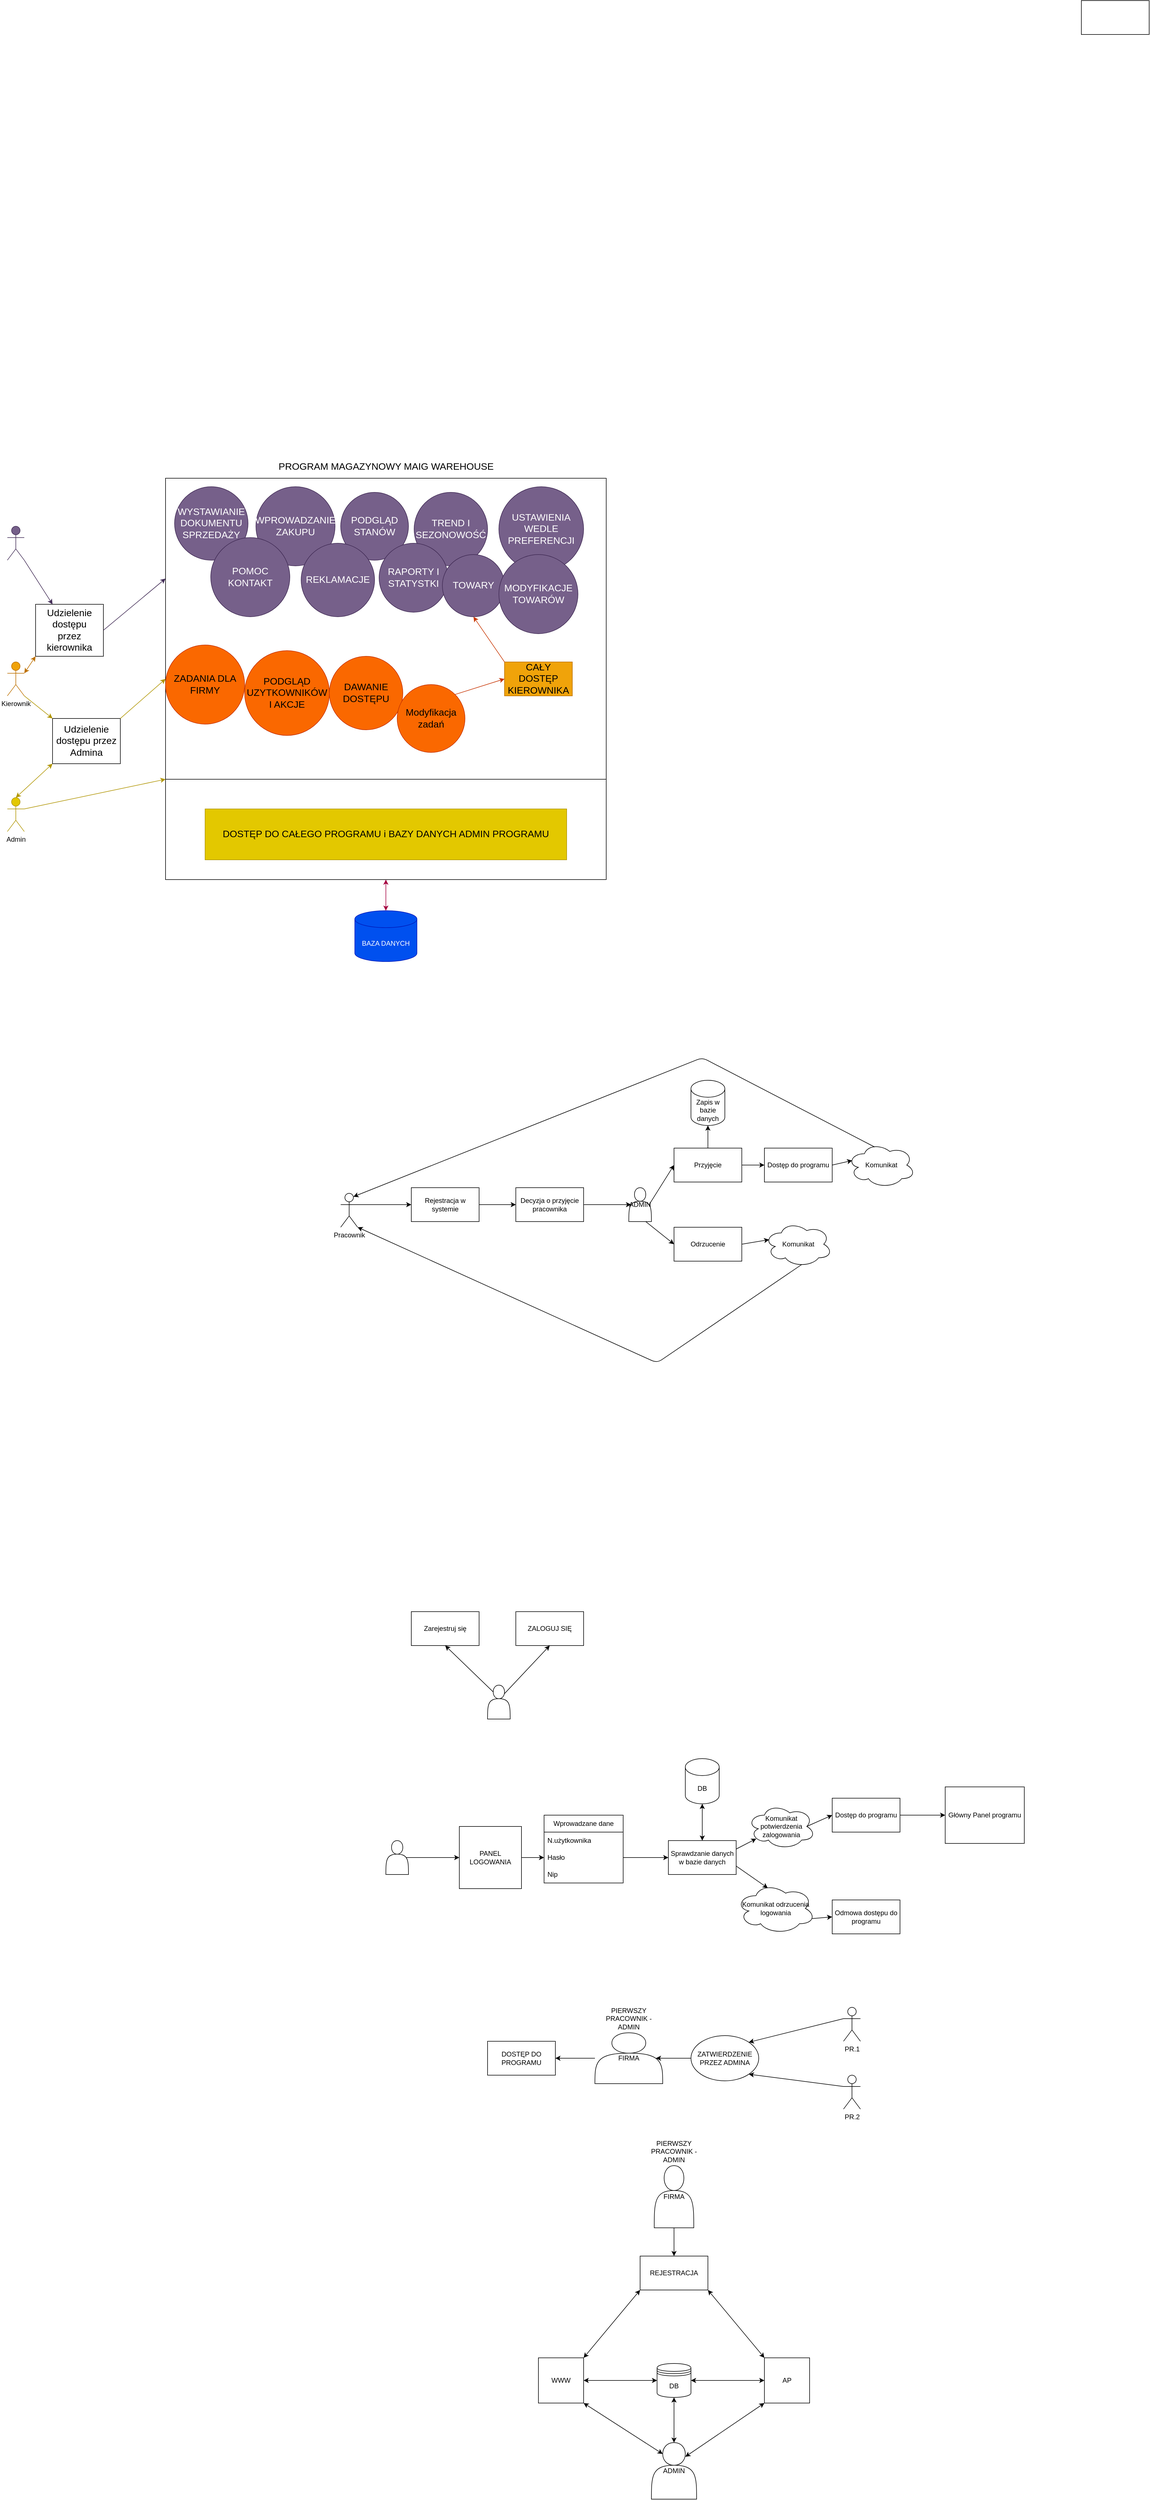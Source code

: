 <mxfile>
    <diagram id="GMtmyVPvUHRTvgVEqJEl" name="Page-1">
        <mxGraphModel dx="2173" dy="5602" grid="1" gridSize="10" guides="1" tooltips="1" connect="1" arrows="1" fold="1" page="1" pageScale="1" pageWidth="827" pageHeight="1169" math="0" shadow="0">
            <root>
                <mxCell id="0"/>
                <mxCell id="1" parent="0"/>
                <mxCell id="43" value="DB" style="shape=datastore;whiteSpace=wrap;html=1;" parent="1" vertex="1">
                    <mxGeometry x="370" y="130" width="60" height="60" as="geometry"/>
                </mxCell>
                <mxCell id="44" value="AP" style="whiteSpace=wrap;html=1;aspect=fixed;" parent="1" vertex="1">
                    <mxGeometry x="560" y="120" width="80" height="80" as="geometry"/>
                </mxCell>
                <mxCell id="45" value="WWW" style="whiteSpace=wrap;html=1;aspect=fixed;" parent="1" vertex="1">
                    <mxGeometry x="160" y="120" width="80" height="80" as="geometry"/>
                </mxCell>
                <mxCell id="46" value="" style="endArrow=classic;startArrow=classic;html=1;exitX=1;exitY=0.5;exitDx=0;exitDy=0;entryX=0;entryY=0.5;entryDx=0;entryDy=0;" parent="1" source="45" target="43" edge="1">
                    <mxGeometry width="50" height="50" relative="1" as="geometry">
                        <mxPoint x="420" y="190" as="sourcePoint"/>
                        <mxPoint x="470" y="140" as="targetPoint"/>
                    </mxGeometry>
                </mxCell>
                <mxCell id="47" value="" style="endArrow=classic;startArrow=classic;html=1;exitX=0;exitY=0.5;exitDx=0;exitDy=0;entryX=1;entryY=0.5;entryDx=0;entryDy=0;" parent="1" source="44" target="43" edge="1">
                    <mxGeometry width="50" height="50" relative="1" as="geometry">
                        <mxPoint x="420" y="190" as="sourcePoint"/>
                        <mxPoint x="470" y="140" as="targetPoint"/>
                    </mxGeometry>
                </mxCell>
                <mxCell id="48" value="ADMIN" style="shape=actor;whiteSpace=wrap;html=1;" parent="1" vertex="1">
                    <mxGeometry x="360" y="270" width="80" height="100" as="geometry"/>
                </mxCell>
                <mxCell id="49" value="" style="endArrow=classic;startArrow=classic;html=1;exitX=1;exitY=1;exitDx=0;exitDy=0;entryX=0.25;entryY=0.2;entryDx=0;entryDy=0;entryPerimeter=0;" parent="1" source="45" target="48" edge="1">
                    <mxGeometry width="50" height="50" relative="1" as="geometry">
                        <mxPoint x="420" y="190" as="sourcePoint"/>
                        <mxPoint x="470" y="140" as="targetPoint"/>
                    </mxGeometry>
                </mxCell>
                <mxCell id="50" value="" style="endArrow=classic;startArrow=classic;html=1;exitX=0.5;exitY=1;exitDx=0;exitDy=0;entryX=0.5;entryY=0;entryDx=0;entryDy=0;" parent="1" source="43" target="48" edge="1">
                    <mxGeometry width="50" height="50" relative="1" as="geometry">
                        <mxPoint x="420" y="190" as="sourcePoint"/>
                        <mxPoint x="470" y="140" as="targetPoint"/>
                    </mxGeometry>
                </mxCell>
                <mxCell id="51" value="" style="endArrow=classic;startArrow=classic;html=1;exitX=0.75;exitY=0.25;exitDx=0;exitDy=0;exitPerimeter=0;entryX=0;entryY=1;entryDx=0;entryDy=0;" parent="1" source="48" target="44" edge="1">
                    <mxGeometry width="50" height="50" relative="1" as="geometry">
                        <mxPoint x="420" y="190" as="sourcePoint"/>
                        <mxPoint x="470" y="140" as="targetPoint"/>
                    </mxGeometry>
                </mxCell>
                <mxCell id="52" value="FIRMA" style="shape=actor;whiteSpace=wrap;html=1;" parent="1" vertex="1">
                    <mxGeometry x="365" y="-220" width="70" height="110" as="geometry"/>
                </mxCell>
                <mxCell id="55" value="REJESTRACJA" style="rounded=0;whiteSpace=wrap;html=1;" parent="1" vertex="1">
                    <mxGeometry x="340" y="-60" width="120" height="60" as="geometry"/>
                </mxCell>
                <mxCell id="56" value="" style="endArrow=classic;html=1;exitX=0.5;exitY=1;exitDx=0;exitDy=0;entryX=0.5;entryY=0;entryDx=0;entryDy=0;" parent="1" source="52" target="55" edge="1">
                    <mxGeometry width="50" height="50" relative="1" as="geometry">
                        <mxPoint x="420" y="90" as="sourcePoint"/>
                        <mxPoint x="470" y="40" as="targetPoint"/>
                    </mxGeometry>
                </mxCell>
                <mxCell id="57" value="" style="endArrow=classic;startArrow=classic;html=1;exitX=1;exitY=1;exitDx=0;exitDy=0;entryX=0;entryY=0;entryDx=0;entryDy=0;" parent="1" source="55" target="44" edge="1">
                    <mxGeometry width="50" height="50" relative="1" as="geometry">
                        <mxPoint x="420" y="90" as="sourcePoint"/>
                        <mxPoint x="470" y="40" as="targetPoint"/>
                    </mxGeometry>
                </mxCell>
                <mxCell id="58" value="" style="endArrow=classic;startArrow=classic;html=1;exitX=0;exitY=1;exitDx=0;exitDy=0;entryX=1;entryY=0;entryDx=0;entryDy=0;" parent="1" source="55" target="45" edge="1">
                    <mxGeometry width="50" height="50" relative="1" as="geometry">
                        <mxPoint x="420" y="90" as="sourcePoint"/>
                        <mxPoint x="470" y="40" as="targetPoint"/>
                    </mxGeometry>
                </mxCell>
                <mxCell id="59" value="PIERWSZY PRACOWNIK - ADMIN" style="text;html=1;strokeColor=none;fillColor=none;align=center;verticalAlign=middle;whiteSpace=wrap;rounded=0;" parent="1" vertex="1">
                    <mxGeometry x="355" y="-270" width="90" height="50" as="geometry"/>
                </mxCell>
                <mxCell id="68" style="edgeStyle=none;html=1;entryX=1;entryY=0.5;entryDx=0;entryDy=0;" parent="1" source="60" target="65" edge="1">
                    <mxGeometry relative="1" as="geometry"/>
                </mxCell>
                <mxCell id="60" value="FIRMA" style="shape=actor;whiteSpace=wrap;html=1;" parent="1" vertex="1">
                    <mxGeometry x="260" y="-455" width="120" height="90" as="geometry"/>
                </mxCell>
                <mxCell id="61" value="PIERWSZY PRACOWNIK - ADMIN" style="text;html=1;strokeColor=none;fillColor=none;align=center;verticalAlign=middle;whiteSpace=wrap;rounded=0;" parent="1" vertex="1">
                    <mxGeometry x="275" y="-505" width="90" height="50" as="geometry"/>
                </mxCell>
                <mxCell id="69" style="edgeStyle=none;html=1;exitX=0;exitY=0.333;exitDx=0;exitDy=0;exitPerimeter=0;entryX=1;entryY=1;entryDx=0;entryDy=0;" parent="1" source="62" target="66" edge="1">
                    <mxGeometry relative="1" as="geometry"/>
                </mxCell>
                <mxCell id="62" value="PR.2" style="shape=umlActor;verticalLabelPosition=bottom;verticalAlign=top;html=1;outlineConnect=0;" parent="1" vertex="1">
                    <mxGeometry x="700" y="-380" width="30" height="60" as="geometry"/>
                </mxCell>
                <mxCell id="70" style="edgeStyle=none;html=1;exitX=0;exitY=0.333;exitDx=0;exitDy=0;exitPerimeter=0;entryX=1;entryY=0;entryDx=0;entryDy=0;" parent="1" source="63" target="66" edge="1">
                    <mxGeometry relative="1" as="geometry"/>
                </mxCell>
                <mxCell id="63" value="PR.1" style="shape=umlActor;verticalLabelPosition=bottom;verticalAlign=top;html=1;outlineConnect=0;" parent="1" vertex="1">
                    <mxGeometry x="700" y="-500" width="30" height="60" as="geometry"/>
                </mxCell>
                <mxCell id="65" value="DOSTĘP DO PROGRAMU" style="rounded=0;whiteSpace=wrap;html=1;" parent="1" vertex="1">
                    <mxGeometry x="70" y="-440" width="120" height="60" as="geometry"/>
                </mxCell>
                <mxCell id="71" style="edgeStyle=none;html=1;exitX=0;exitY=0.5;exitDx=0;exitDy=0;entryX=0.9;entryY=0.5;entryDx=0;entryDy=0;entryPerimeter=0;" parent="1" source="66" target="60" edge="1">
                    <mxGeometry relative="1" as="geometry"/>
                </mxCell>
                <mxCell id="66" value="ZATWIERDZENIE PRZEZ ADMINA" style="ellipse;whiteSpace=wrap;html=1;" parent="1" vertex="1">
                    <mxGeometry x="430" y="-450" width="120" height="80" as="geometry"/>
                </mxCell>
                <mxCell id="72" value="PANEL LOGOWANIA" style="whiteSpace=wrap;html=1;aspect=fixed;" parent="1" vertex="1">
                    <mxGeometry x="20" y="-820" width="110" height="110" as="geometry"/>
                </mxCell>
                <mxCell id="73" value="Wprowadzane dane" style="swimlane;fontStyle=0;childLayout=stackLayout;horizontal=1;startSize=30;horizontalStack=0;resizeParent=1;resizeParentMax=0;resizeLast=0;collapsible=1;marginBottom=0;whiteSpace=wrap;html=1;" parent="1" vertex="1">
                    <mxGeometry x="170" y="-840" width="140" height="120" as="geometry"/>
                </mxCell>
                <mxCell id="74" value="N.użytkownika" style="text;strokeColor=none;fillColor=none;align=left;verticalAlign=middle;spacingLeft=4;spacingRight=4;overflow=hidden;points=[[0,0.5],[1,0.5]];portConstraint=eastwest;rotatable=0;whiteSpace=wrap;html=1;" parent="73" vertex="1">
                    <mxGeometry y="30" width="140" height="30" as="geometry"/>
                </mxCell>
                <mxCell id="75" value="Hasło" style="text;strokeColor=none;fillColor=none;align=left;verticalAlign=middle;spacingLeft=4;spacingRight=4;overflow=hidden;points=[[0,0.5],[1,0.5]];portConstraint=eastwest;rotatable=0;whiteSpace=wrap;html=1;" parent="73" vertex="1">
                    <mxGeometry y="60" width="140" height="30" as="geometry"/>
                </mxCell>
                <mxCell id="76" value="Nip" style="text;strokeColor=none;fillColor=none;align=left;verticalAlign=middle;spacingLeft=4;spacingRight=4;overflow=hidden;points=[[0,0.5],[1,0.5]];portConstraint=eastwest;rotatable=0;whiteSpace=wrap;html=1;" parent="73" vertex="1">
                    <mxGeometry y="90" width="140" height="30" as="geometry"/>
                </mxCell>
                <mxCell id="77" value="" style="endArrow=classic;html=1;exitX=1;exitY=0.5;exitDx=0;exitDy=0;entryX=0;entryY=0.5;entryDx=0;entryDy=0;" parent="1" source="72" target="75" edge="1">
                    <mxGeometry width="50" height="50" relative="1" as="geometry">
                        <mxPoint x="390" y="-810" as="sourcePoint"/>
                        <mxPoint x="440" y="-860" as="targetPoint"/>
                    </mxGeometry>
                </mxCell>
                <mxCell id="78" value="DB" style="shape=cylinder3;whiteSpace=wrap;html=1;boundedLbl=1;backgroundOutline=1;size=15;" parent="1" vertex="1">
                    <mxGeometry x="420" y="-940" width="60" height="80" as="geometry"/>
                </mxCell>
                <mxCell id="79" value="Sprawdzanie danych w bazie danych" style="rounded=0;whiteSpace=wrap;html=1;" parent="1" vertex="1">
                    <mxGeometry x="390" y="-795" width="120" height="60" as="geometry"/>
                </mxCell>
                <mxCell id="80" value="" style="endArrow=classic;startArrow=classic;html=1;exitX=0.5;exitY=0;exitDx=0;exitDy=0;entryX=0.5;entryY=1;entryDx=0;entryDy=0;entryPerimeter=0;" parent="1" source="79" target="78" edge="1">
                    <mxGeometry width="50" height="50" relative="1" as="geometry">
                        <mxPoint x="390" y="-820" as="sourcePoint"/>
                        <mxPoint x="440" y="-870" as="targetPoint"/>
                    </mxGeometry>
                </mxCell>
                <mxCell id="81" value="" style="endArrow=classic;html=1;exitX=1;exitY=0.5;exitDx=0;exitDy=0;entryX=0;entryY=0.5;entryDx=0;entryDy=0;" parent="1" source="75" target="79" edge="1">
                    <mxGeometry width="50" height="50" relative="1" as="geometry">
                        <mxPoint x="390" y="-820" as="sourcePoint"/>
                        <mxPoint x="440" y="-870" as="targetPoint"/>
                    </mxGeometry>
                </mxCell>
                <mxCell id="82" value="Dostęp do programu" style="rounded=0;whiteSpace=wrap;html=1;" parent="1" vertex="1">
                    <mxGeometry x="680" y="-870" width="120" height="60" as="geometry"/>
                </mxCell>
                <mxCell id="83" value="Odmowa dostępu do programu" style="rounded=0;whiteSpace=wrap;html=1;" parent="1" vertex="1">
                    <mxGeometry x="680" y="-690" width="120" height="60" as="geometry"/>
                </mxCell>
                <mxCell id="84" value="Główny Panel programu" style="rounded=0;whiteSpace=wrap;html=1;" parent="1" vertex="1">
                    <mxGeometry x="880" y="-890" width="140" height="100" as="geometry"/>
                </mxCell>
                <mxCell id="85" value="" style="endArrow=classic;html=1;exitX=0.875;exitY=0.5;exitDx=0;exitDy=0;entryX=0;entryY=0.5;entryDx=0;entryDy=0;startArrow=none;exitPerimeter=0;" parent="1" source="89" target="82" edge="1">
                    <mxGeometry width="50" height="50" relative="1" as="geometry">
                        <mxPoint x="390" y="-820" as="sourcePoint"/>
                        <mxPoint x="440" y="-870" as="targetPoint"/>
                    </mxGeometry>
                </mxCell>
                <mxCell id="86" value="" style="endArrow=classic;html=1;exitX=1;exitY=0.5;exitDx=0;exitDy=0;entryX=0;entryY=0.5;entryDx=0;entryDy=0;" parent="1" source="82" target="84" edge="1">
                    <mxGeometry width="50" height="50" relative="1" as="geometry">
                        <mxPoint x="390" y="-820" as="sourcePoint"/>
                        <mxPoint x="440" y="-870" as="targetPoint"/>
                    </mxGeometry>
                </mxCell>
                <mxCell id="87" value="" style="shape=actor;whiteSpace=wrap;html=1;" parent="1" vertex="1">
                    <mxGeometry x="-110" y="-795" width="40" height="60" as="geometry"/>
                </mxCell>
                <mxCell id="88" value="" style="endArrow=classic;html=1;exitX=0.9;exitY=0.5;exitDx=0;exitDy=0;exitPerimeter=0;entryX=0;entryY=0.5;entryDx=0;entryDy=0;" parent="1" source="87" target="72" edge="1">
                    <mxGeometry width="50" height="50" relative="1" as="geometry">
                        <mxPoint x="390" y="-720" as="sourcePoint"/>
                        <mxPoint x="440" y="-770" as="targetPoint"/>
                    </mxGeometry>
                </mxCell>
                <mxCell id="89" value="Komunikat potwierdzenia zalogowania" style="ellipse;shape=cloud;whiteSpace=wrap;html=1;" parent="1" vertex="1">
                    <mxGeometry x="530" y="-860" width="120" height="80" as="geometry"/>
                </mxCell>
                <mxCell id="91" value="" style="endArrow=classic;html=1;exitX=1;exitY=0.25;exitDx=0;exitDy=0;entryX=0.13;entryY=0.77;entryDx=0;entryDy=0;entryPerimeter=0;" parent="1" source="79" target="89" edge="1">
                    <mxGeometry width="50" height="50" relative="1" as="geometry">
                        <mxPoint x="390" y="-730" as="sourcePoint"/>
                        <mxPoint x="440" y="-780" as="targetPoint"/>
                    </mxGeometry>
                </mxCell>
                <mxCell id="92" value="Komunikat odrzucenia logowania" style="ellipse;shape=cloud;whiteSpace=wrap;html=1;" parent="1" vertex="1">
                    <mxGeometry x="510" y="-720" width="140" height="90" as="geometry"/>
                </mxCell>
                <mxCell id="93" value="" style="endArrow=classic;html=1;exitX=1;exitY=0.75;exitDx=0;exitDy=0;entryX=0.4;entryY=0.1;entryDx=0;entryDy=0;entryPerimeter=0;" parent="1" source="79" target="92" edge="1">
                    <mxGeometry width="50" height="50" relative="1" as="geometry">
                        <mxPoint x="550" y="-750" as="sourcePoint"/>
                        <mxPoint x="600" y="-800" as="targetPoint"/>
                    </mxGeometry>
                </mxCell>
                <mxCell id="94" value="" style="endArrow=classic;html=1;exitX=0.96;exitY=0.7;exitDx=0;exitDy=0;exitPerimeter=0;entryX=0;entryY=0.5;entryDx=0;entryDy=0;" parent="1" source="92" target="83" edge="1">
                    <mxGeometry width="50" height="50" relative="1" as="geometry">
                        <mxPoint x="550" y="-750" as="sourcePoint"/>
                        <mxPoint x="600" y="-800" as="targetPoint"/>
                    </mxGeometry>
                </mxCell>
                <mxCell id="97" value="" style="shape=actor;whiteSpace=wrap;html=1;" parent="1" vertex="1">
                    <mxGeometry x="70" y="-1070" width="40" height="60" as="geometry"/>
                </mxCell>
                <mxCell id="98" value="Zarejestruj się" style="rounded=0;whiteSpace=wrap;html=1;" parent="1" vertex="1">
                    <mxGeometry x="-65" y="-1200" width="120" height="60" as="geometry"/>
                </mxCell>
                <mxCell id="99" value="ZALOGUJ SIĘ" style="rounded=0;whiteSpace=wrap;html=1;" parent="1" vertex="1">
                    <mxGeometry x="120" y="-1200" width="120" height="60" as="geometry"/>
                </mxCell>
                <mxCell id="100" value="" style="endArrow=classic;html=1;exitX=0.25;exitY=0.2;exitDx=0;exitDy=0;exitPerimeter=0;entryX=0.5;entryY=1;entryDx=0;entryDy=0;" parent="1" source="97" target="98" edge="1">
                    <mxGeometry width="50" height="50" relative="1" as="geometry">
                        <mxPoint x="420" y="-1020" as="sourcePoint"/>
                        <mxPoint x="470" y="-1070" as="targetPoint"/>
                    </mxGeometry>
                </mxCell>
                <mxCell id="101" value="" style="endArrow=classic;html=1;exitX=0.75;exitY=0.25;exitDx=0;exitDy=0;exitPerimeter=0;entryX=0.5;entryY=1;entryDx=0;entryDy=0;" parent="1" source="97" target="99" edge="1">
                    <mxGeometry width="50" height="50" relative="1" as="geometry">
                        <mxPoint x="420" y="-1020" as="sourcePoint"/>
                        <mxPoint x="470" y="-1070" as="targetPoint"/>
                    </mxGeometry>
                </mxCell>
                <mxCell id="102" value="Pracownik" style="shape=umlActor;verticalLabelPosition=bottom;verticalAlign=top;html=1;outlineConnect=0;" parent="1" vertex="1">
                    <mxGeometry x="-190" y="-1940" width="30" height="60" as="geometry"/>
                </mxCell>
                <mxCell id="103" value="ADMIN" style="shape=actor;whiteSpace=wrap;html=1;" parent="1" vertex="1">
                    <mxGeometry x="320" y="-1950" width="40" height="60" as="geometry"/>
                </mxCell>
                <mxCell id="104" value="Rejestracja w systemie" style="rounded=0;whiteSpace=wrap;html=1;" parent="1" vertex="1">
                    <mxGeometry x="-65" y="-1950" width="120" height="60" as="geometry"/>
                </mxCell>
                <mxCell id="105" value="" style="endArrow=classic;html=1;exitX=1;exitY=0.333;exitDx=0;exitDy=0;exitPerimeter=0;entryX=0;entryY=0.5;entryDx=0;entryDy=0;" parent="1" source="102" target="104" edge="1">
                    <mxGeometry width="50" height="50" relative="1" as="geometry">
                        <mxPoint x="420" y="-1860" as="sourcePoint"/>
                        <mxPoint x="470" y="-1910" as="targetPoint"/>
                    </mxGeometry>
                </mxCell>
                <mxCell id="107" value="Decyzja o przyjęcie pracownika" style="rounded=0;whiteSpace=wrap;html=1;" parent="1" vertex="1">
                    <mxGeometry x="120" y="-1950" width="120" height="60" as="geometry"/>
                </mxCell>
                <mxCell id="108" value="" style="endArrow=classic;html=1;exitX=1;exitY=0.5;exitDx=0;exitDy=0;entryX=0;entryY=0.5;entryDx=0;entryDy=0;" parent="1" source="104" target="107" edge="1">
                    <mxGeometry width="50" height="50" relative="1" as="geometry">
                        <mxPoint x="420" y="-1870" as="sourcePoint"/>
                        <mxPoint x="470" y="-1920" as="targetPoint"/>
                    </mxGeometry>
                </mxCell>
                <mxCell id="109" value="" style="endArrow=classic;html=1;exitX=1;exitY=0.5;exitDx=0;exitDy=0;entryX=0.1;entryY=0.5;entryDx=0;entryDy=0;entryPerimeter=0;" parent="1" source="107" target="103" edge="1">
                    <mxGeometry width="50" height="50" relative="1" as="geometry">
                        <mxPoint x="420" y="-1880" as="sourcePoint"/>
                        <mxPoint x="470" y="-1930" as="targetPoint"/>
                    </mxGeometry>
                </mxCell>
                <mxCell id="111" value="Przyjęcie" style="rounded=0;whiteSpace=wrap;html=1;" parent="1" vertex="1">
                    <mxGeometry x="400" y="-2020" width="120" height="60" as="geometry"/>
                </mxCell>
                <mxCell id="112" value="Odrzucenie" style="rounded=0;whiteSpace=wrap;html=1;" parent="1" vertex="1">
                    <mxGeometry x="400" y="-1880" width="120" height="60" as="geometry"/>
                </mxCell>
                <mxCell id="113" value="" style="endArrow=classic;html=1;exitX=0.75;exitY=1;exitDx=0;exitDy=0;entryX=0;entryY=0.5;entryDx=0;entryDy=0;" parent="1" source="103" target="112" edge="1">
                    <mxGeometry width="50" height="50" relative="1" as="geometry">
                        <mxPoint x="420" y="-1880" as="sourcePoint"/>
                        <mxPoint x="470" y="-1930" as="targetPoint"/>
                    </mxGeometry>
                </mxCell>
                <mxCell id="114" value="" style="endArrow=classic;html=1;exitX=0.9;exitY=0.5;exitDx=0;exitDy=0;exitPerimeter=0;entryX=0;entryY=0.5;entryDx=0;entryDy=0;" parent="1" source="103" target="111" edge="1">
                    <mxGeometry width="50" height="50" relative="1" as="geometry">
                        <mxPoint x="420" y="-1880" as="sourcePoint"/>
                        <mxPoint x="470" y="-1930" as="targetPoint"/>
                    </mxGeometry>
                </mxCell>
                <mxCell id="115" value="Dostęp do programu" style="rounded=0;whiteSpace=wrap;html=1;" parent="1" vertex="1">
                    <mxGeometry x="560" y="-2020" width="120" height="60" as="geometry"/>
                </mxCell>
                <mxCell id="116" value="" style="endArrow=classic;html=1;exitX=1;exitY=0.5;exitDx=0;exitDy=0;entryX=0;entryY=0.5;entryDx=0;entryDy=0;" parent="1" source="111" target="115" edge="1">
                    <mxGeometry width="50" height="50" relative="1" as="geometry">
                        <mxPoint x="420" y="-1880" as="sourcePoint"/>
                        <mxPoint x="470" y="-1930" as="targetPoint"/>
                    </mxGeometry>
                </mxCell>
                <mxCell id="117" value="Komunikat" style="ellipse;shape=cloud;whiteSpace=wrap;html=1;" parent="1" vertex="1">
                    <mxGeometry x="707" y="-2030" width="120" height="80" as="geometry"/>
                </mxCell>
                <mxCell id="118" value="" style="endArrow=classic;html=1;exitX=1;exitY=0.5;exitDx=0;exitDy=0;entryX=0.07;entryY=0.4;entryDx=0;entryDy=0;entryPerimeter=0;" parent="1" source="115" target="117" edge="1">
                    <mxGeometry width="50" height="50" relative="1" as="geometry">
                        <mxPoint x="420" y="-1880" as="sourcePoint"/>
                        <mxPoint x="470" y="-1930" as="targetPoint"/>
                    </mxGeometry>
                </mxCell>
                <mxCell id="119" value="Komunikat" style="ellipse;shape=cloud;whiteSpace=wrap;html=1;" parent="1" vertex="1">
                    <mxGeometry x="560" y="-1890" width="120" height="80" as="geometry"/>
                </mxCell>
                <mxCell id="120" value="" style="endArrow=classic;html=1;exitX=1;exitY=0.5;exitDx=0;exitDy=0;entryX=0.07;entryY=0.4;entryDx=0;entryDy=0;entryPerimeter=0;" parent="1" source="112" target="119" edge="1">
                    <mxGeometry width="50" height="50" relative="1" as="geometry">
                        <mxPoint x="420" y="-1880" as="sourcePoint"/>
                        <mxPoint x="470" y="-1930" as="targetPoint"/>
                    </mxGeometry>
                </mxCell>
                <mxCell id="121" value="" style="endArrow=classic;html=1;exitX=0.4;exitY=0.1;exitDx=0;exitDy=0;exitPerimeter=0;entryX=0.75;entryY=0.1;entryDx=0;entryDy=0;entryPerimeter=0;" parent="1" source="117" target="102" edge="1">
                    <mxGeometry width="50" height="50" relative="1" as="geometry">
                        <mxPoint x="420" y="-1880" as="sourcePoint"/>
                        <mxPoint x="147.647" y="-2140" as="targetPoint"/>
                        <Array as="points">
                            <mxPoint x="450" y="-2180"/>
                        </Array>
                    </mxGeometry>
                </mxCell>
                <mxCell id="122" value="" style="endArrow=classic;html=1;exitX=0.55;exitY=0.95;exitDx=0;exitDy=0;exitPerimeter=0;entryX=1;entryY=1;entryDx=0;entryDy=0;entryPerimeter=0;" parent="1" source="119" target="102" edge="1">
                    <mxGeometry width="50" height="50" relative="1" as="geometry">
                        <mxPoint x="410" y="-1880" as="sourcePoint"/>
                        <mxPoint x="90" y="-1640" as="targetPoint"/>
                        <Array as="points">
                            <mxPoint x="370" y="-1640"/>
                        </Array>
                    </mxGeometry>
                </mxCell>
                <mxCell id="123" value="Zapis w bazie danych" style="shape=cylinder3;whiteSpace=wrap;html=1;boundedLbl=1;backgroundOutline=1;size=15;" parent="1" vertex="1">
                    <mxGeometry x="430" y="-2140" width="60" height="80" as="geometry"/>
                </mxCell>
                <mxCell id="124" value="" style="endArrow=classic;html=1;exitX=0.5;exitY=0;exitDx=0;exitDy=0;entryX=0.5;entryY=1;entryDx=0;entryDy=0;entryPerimeter=0;" parent="1" source="111" target="123" edge="1">
                    <mxGeometry width="50" height="50" relative="1" as="geometry">
                        <mxPoint x="610" y="-1890" as="sourcePoint"/>
                        <mxPoint x="660" y="-1940" as="targetPoint"/>
                    </mxGeometry>
                </mxCell>
                <mxCell id="125" value="" style="rounded=0;whiteSpace=wrap;html=1;glass=0;shadow=0;" parent="1" vertex="1">
                    <mxGeometry x="-500" y="-3205" width="780" height="710" as="geometry"/>
                </mxCell>
                <mxCell id="126" value="Pracownik" style="shape=umlActor;verticalLabelPosition=bottom;verticalAlign=top;html=1;outlineConnect=0;fillColor=#76608a;fontColor=#ffffff;strokeColor=#432D57;" vertex="1" parent="1">
                    <mxGeometry x="-780" y="-3120" width="30" height="60" as="geometry"/>
                </mxCell>
                <mxCell id="127" value="Kierownik" style="shape=umlActor;verticalLabelPosition=bottom;verticalAlign=top;html=1;outlineConnect=0;fillColor=#f0a30a;fontColor=#000000;strokeColor=#BD7000;" vertex="1" parent="1">
                    <mxGeometry x="-780" y="-2880" width="30" height="60" as="geometry"/>
                </mxCell>
                <mxCell id="128" value="Admin" style="shape=umlActor;verticalLabelPosition=bottom;verticalAlign=top;html=1;outlineConnect=0;fillColor=#e3c800;fontColor=#000000;strokeColor=#B09500;" vertex="1" parent="1">
                    <mxGeometry x="-780" y="-2640" width="30" height="60" as="geometry"/>
                </mxCell>
                <mxCell id="129" value="BAZA DANYCH" style="shape=cylinder3;whiteSpace=wrap;html=1;boundedLbl=1;backgroundOutline=1;size=15;fillColor=#0050ef;fontColor=#ffffff;strokeColor=#001DBC;" vertex="1" parent="1">
                    <mxGeometry x="-165" y="-2440" width="110" height="90" as="geometry"/>
                </mxCell>
                <mxCell id="130" value="&lt;font style=&quot;font-size: 17px;&quot;&gt;PROGRAM MAGAZYNOWY MAIG WAREHOUSE&lt;/font&gt;" style="text;html=1;strokeColor=none;fillColor=none;align=center;verticalAlign=middle;whiteSpace=wrap;rounded=0;" vertex="1" parent="1">
                    <mxGeometry x="-312.5" y="-3240" width="405" height="30" as="geometry"/>
                </mxCell>
                <mxCell id="131" value="" style="endArrow=classic;startArrow=classic;html=1;fontSize=17;exitX=0.5;exitY=0;exitDx=0;exitDy=0;exitPerimeter=0;entryX=0.5;entryY=1;entryDx=0;entryDy=0;fillColor=#d80073;strokeColor=#A50040;" edge="1" parent="1" source="129" target="125">
                    <mxGeometry width="50" height="50" relative="1" as="geometry">
                        <mxPoint x="-250" y="-2750" as="sourcePoint"/>
                        <mxPoint x="-200" y="-2800" as="targetPoint"/>
                    </mxGeometry>
                </mxCell>
                <mxCell id="133" value="" style="endArrow=classic;html=1;fontSize=17;exitX=1;exitY=0.333;exitDx=0;exitDy=0;exitPerimeter=0;entryX=0;entryY=0.75;entryDx=0;entryDy=0;fillColor=#e3c800;strokeColor=#B09500;" edge="1" parent="1" source="128" target="125">
                    <mxGeometry width="50" height="50" relative="1" as="geometry">
                        <mxPoint x="-250" y="-2780" as="sourcePoint"/>
                        <mxPoint x="-200" y="-2830" as="targetPoint"/>
                    </mxGeometry>
                </mxCell>
                <mxCell id="134" value="Udzielenie dostępu&lt;br&gt;przez kierownika" style="rounded=0;whiteSpace=wrap;html=1;fontSize=17;" vertex="1" parent="1">
                    <mxGeometry x="-730" y="-2982" width="120" height="92" as="geometry"/>
                </mxCell>
                <mxCell id="135" value="" style="endArrow=classic;html=1;fontSize=17;exitX=1;exitY=1;exitDx=0;exitDy=0;exitPerimeter=0;entryX=0.25;entryY=0;entryDx=0;entryDy=0;fillColor=#76608a;strokeColor=#432D57;" edge="1" parent="1" source="126" target="134">
                    <mxGeometry width="50" height="50" relative="1" as="geometry">
                        <mxPoint x="-250" y="-2790" as="sourcePoint"/>
                        <mxPoint x="-200" y="-2840" as="targetPoint"/>
                    </mxGeometry>
                </mxCell>
                <mxCell id="136" value="" style="endArrow=classic;startArrow=classic;html=1;fontSize=17;exitX=1;exitY=0.333;exitDx=0;exitDy=0;exitPerimeter=0;entryX=0;entryY=1;entryDx=0;entryDy=0;fillColor=#f0a30a;strokeColor=#BD7000;" edge="1" parent="1" source="127" target="134">
                    <mxGeometry width="50" height="50" relative="1" as="geometry">
                        <mxPoint x="-250" y="-2810" as="sourcePoint"/>
                        <mxPoint x="-200" y="-2860" as="targetPoint"/>
                    </mxGeometry>
                </mxCell>
                <mxCell id="137" value="" style="endArrow=classic;html=1;fontSize=17;exitX=1;exitY=0.5;exitDx=0;exitDy=0;entryX=0;entryY=0.25;entryDx=0;entryDy=0;fillColor=#76608a;strokeColor=#432D57;" edge="1" parent="1" source="134" target="125">
                    <mxGeometry width="50" height="50" relative="1" as="geometry">
                        <mxPoint x="-250" y="-2810" as="sourcePoint"/>
                        <mxPoint x="-200" y="-2860" as="targetPoint"/>
                    </mxGeometry>
                </mxCell>
                <mxCell id="138" value="Udzielenie dostępu przez Admina" style="rounded=0;whiteSpace=wrap;html=1;fontSize=17;" vertex="1" parent="1">
                    <mxGeometry x="-700" y="-2780" width="120" height="80" as="geometry"/>
                </mxCell>
                <mxCell id="139" value="" style="endArrow=classic;startArrow=classic;html=1;fontSize=17;exitX=0.5;exitY=0;exitDx=0;exitDy=0;exitPerimeter=0;entryX=0;entryY=1;entryDx=0;entryDy=0;fillColor=#e3c800;strokeColor=#B09500;" edge="1" parent="1" source="128" target="138">
                    <mxGeometry width="50" height="50" relative="1" as="geometry">
                        <mxPoint x="-250" y="-2830" as="sourcePoint"/>
                        <mxPoint x="-200" y="-2880" as="targetPoint"/>
                    </mxGeometry>
                </mxCell>
                <mxCell id="140" value="" style="endArrow=classic;html=1;fontSize=17;exitX=1;exitY=1;exitDx=0;exitDy=0;exitPerimeter=0;entryX=0;entryY=0;entryDx=0;entryDy=0;fillColor=#e3c800;strokeColor=#B09500;" edge="1" parent="1" source="127" target="138">
                    <mxGeometry width="50" height="50" relative="1" as="geometry">
                        <mxPoint x="-250" y="-2830" as="sourcePoint"/>
                        <mxPoint x="-200" y="-2880" as="targetPoint"/>
                    </mxGeometry>
                </mxCell>
                <mxCell id="141" value="" style="endArrow=classic;html=1;fontSize=17;exitX=1;exitY=0;exitDx=0;exitDy=0;entryX=0;entryY=0.5;entryDx=0;entryDy=0;fillColor=#e3c800;strokeColor=#B09500;" edge="1" parent="1" source="138" target="125">
                    <mxGeometry width="50" height="50" relative="1" as="geometry">
                        <mxPoint x="-250" y="-2830" as="sourcePoint"/>
                        <mxPoint x="-200" y="-2880" as="targetPoint"/>
                    </mxGeometry>
                </mxCell>
                <mxCell id="142" value="WYSTAWIANIE DOKUMENTU SPRZEDAŻY" style="ellipse;whiteSpace=wrap;html=1;aspect=fixed;rounded=0;shadow=0;glass=0;sketch=0;fontSize=17;fillColor=#76608a;fontColor=#ffffff;strokeColor=#432D57;" vertex="1" parent="1">
                    <mxGeometry x="-484" y="-3190" width="130" height="130" as="geometry"/>
                </mxCell>
                <mxCell id="143" value="WPROWADZANIE ZAKUPU" style="ellipse;whiteSpace=wrap;html=1;aspect=fixed;rounded=0;shadow=0;glass=0;sketch=0;fontSize=17;fillColor=#76608a;fontColor=#ffffff;strokeColor=#432D57;" vertex="1" parent="1">
                    <mxGeometry x="-340" y="-3190" width="140" height="140" as="geometry"/>
                </mxCell>
                <mxCell id="145" value="" style="endArrow=none;html=1;fontSize=17;exitX=0;exitY=0.75;exitDx=0;exitDy=0;entryX=1;entryY=0.75;entryDx=0;entryDy=0;" edge="1" parent="1" source="125" target="125">
                    <mxGeometry width="50" height="50" relative="1" as="geometry">
                        <mxPoint x="-250" y="-2800" as="sourcePoint"/>
                        <mxPoint x="-200" y="-2850" as="targetPoint"/>
                    </mxGeometry>
                </mxCell>
                <mxCell id="146" value="DOSTĘP DO CAŁEGO PROGRAMU i BAZY DANYCH ADMIN PROGRAMU" style="rounded=0;whiteSpace=wrap;html=1;shadow=0;glass=0;sketch=0;fontSize=17;fillColor=#e3c800;fontColor=#000000;strokeColor=#B09500;" vertex="1" parent="1">
                    <mxGeometry x="-430" y="-2620" width="640" height="90" as="geometry"/>
                </mxCell>
                <mxCell id="147" value="PODGLĄD STANÓW" style="ellipse;whiteSpace=wrap;html=1;aspect=fixed;rounded=0;shadow=0;glass=0;sketch=0;fontSize=17;fillColor=#76608a;fontColor=#ffffff;strokeColor=#432D57;" vertex="1" parent="1">
                    <mxGeometry x="-190" y="-3180" width="120" height="120" as="geometry"/>
                </mxCell>
                <mxCell id="148" value="TREND I SEZONOWOŚĆ" style="ellipse;whiteSpace=wrap;html=1;aspect=fixed;rounded=0;shadow=0;glass=0;sketch=0;fontSize=17;fillColor=#76608a;fontColor=#ffffff;strokeColor=#432D57;" vertex="1" parent="1">
                    <mxGeometry x="-60" y="-3180" width="130" height="130" as="geometry"/>
                </mxCell>
                <mxCell id="149" value="USTAWIENIA WEDLE PREFERENCJI" style="ellipse;whiteSpace=wrap;html=1;aspect=fixed;rounded=0;shadow=0;glass=0;sketch=0;fontSize=17;fillColor=#76608a;fontColor=#ffffff;strokeColor=#432D57;" vertex="1" parent="1">
                    <mxGeometry x="90" y="-3190" width="150" height="150" as="geometry"/>
                </mxCell>
                <mxCell id="150" value="POMOC KONTAKT" style="ellipse;whiteSpace=wrap;html=1;aspect=fixed;rounded=0;shadow=0;glass=0;sketch=0;fontSize=17;fillColor=#76608a;fontColor=#ffffff;strokeColor=#432D57;" vertex="1" parent="1">
                    <mxGeometry x="-420" y="-3100" width="140" height="140" as="geometry"/>
                </mxCell>
                <mxCell id="151" value="REKLAMACJE" style="ellipse;whiteSpace=wrap;html=1;aspect=fixed;rounded=0;shadow=0;glass=0;sketch=0;fontSize=17;fillColor=#76608a;fontColor=#ffffff;strokeColor=#432D57;" vertex="1" parent="1">
                    <mxGeometry x="-260" y="-3090" width="130" height="130" as="geometry"/>
                </mxCell>
                <mxCell id="152" value="ZADANIA DLA FIRMY" style="ellipse;whiteSpace=wrap;html=1;aspect=fixed;rounded=0;shadow=0;glass=0;sketch=0;fontSize=17;fillColor=#fa6800;fontColor=#000000;strokeColor=#C73500;" vertex="1" parent="1">
                    <mxGeometry x="-500" y="-2910" width="140" height="140" as="geometry"/>
                </mxCell>
                <mxCell id="153" value="PODGLĄD UZYTKOWNIKÓW I AKCJE" style="ellipse;whiteSpace=wrap;html=1;aspect=fixed;rounded=0;shadow=0;glass=0;sketch=0;fontSize=17;fillColor=#fa6800;fontColor=#000000;strokeColor=#C73500;" vertex="1" parent="1">
                    <mxGeometry x="-360" y="-2900" width="150" height="150" as="geometry"/>
                </mxCell>
                <mxCell id="154" value="DAWANIE DOSTĘPU" style="ellipse;whiteSpace=wrap;html=1;aspect=fixed;rounded=0;shadow=0;glass=0;sketch=0;fontSize=17;fillColor=#fa6800;fontColor=#000000;strokeColor=#C73500;" vertex="1" parent="1">
                    <mxGeometry x="-210" y="-2890" width="130" height="130" as="geometry"/>
                </mxCell>
                <mxCell id="155" value="RAPORTY I STATYSTKI" style="ellipse;whiteSpace=wrap;html=1;aspect=fixed;rounded=0;shadow=0;glass=0;sketch=0;fontSize=17;fillColor=#76608a;fontColor=#ffffff;strokeColor=#432D57;" vertex="1" parent="1">
                    <mxGeometry x="-122" y="-3090" width="122" height="122" as="geometry"/>
                </mxCell>
                <mxCell id="156" value="Modyfikacja zadań" style="ellipse;whiteSpace=wrap;html=1;aspect=fixed;rounded=0;shadow=0;glass=0;sketch=0;fontSize=17;fillColor=#fa6800;fontColor=#000000;strokeColor=#C73500;" vertex="1" parent="1">
                    <mxGeometry x="-90" y="-2840" width="120" height="120" as="geometry"/>
                </mxCell>
                <mxCell id="157" value="TOWARY" style="ellipse;whiteSpace=wrap;html=1;aspect=fixed;rounded=0;shadow=0;glass=0;sketch=0;fontSize=17;fillColor=#76608a;fontColor=#ffffff;strokeColor=#432D57;" vertex="1" parent="1">
                    <mxGeometry x="-10" y="-3070" width="110" height="110" as="geometry"/>
                </mxCell>
                <mxCell id="158" value="MODYFIKACJE TOWARÓW" style="ellipse;whiteSpace=wrap;html=1;aspect=fixed;rounded=0;shadow=0;glass=0;sketch=0;fontSize=17;fillColor=#76608a;fontColor=#ffffff;strokeColor=#432D57;" vertex="1" parent="1">
                    <mxGeometry x="90" y="-3070" width="140" height="140" as="geometry"/>
                </mxCell>
                <mxCell id="159" value="CAŁY DOSTĘP KIEROWNIKA" style="rounded=0;whiteSpace=wrap;html=1;shadow=0;glass=0;sketch=0;fontSize=17;fillColor=#f0a30a;fontColor=#000000;strokeColor=#BD7000;" vertex="1" parent="1">
                    <mxGeometry x="100" y="-2880" width="120" height="60" as="geometry"/>
                </mxCell>
                <mxCell id="160" value="" style="endArrow=classic;html=1;fontSize=17;exitX=1;exitY=0;exitDx=0;exitDy=0;entryX=0;entryY=0.5;entryDx=0;entryDy=0;fillColor=#fa6800;strokeColor=#C73500;" edge="1" parent="1" source="156" target="159">
                    <mxGeometry width="50" height="50" relative="1" as="geometry">
                        <mxPoint x="-250" y="-2890" as="sourcePoint"/>
                        <mxPoint x="-200" y="-2940" as="targetPoint"/>
                    </mxGeometry>
                </mxCell>
                <mxCell id="161" value="" style="endArrow=classic;html=1;fontSize=17;exitX=0;exitY=0;exitDx=0;exitDy=0;entryX=0.5;entryY=1;entryDx=0;entryDy=0;fillColor=#fa6800;strokeColor=#C73500;" edge="1" parent="1" source="159" target="157">
                    <mxGeometry width="50" height="50" relative="1" as="geometry">
                        <mxPoint x="-250" y="-2890" as="sourcePoint"/>
                        <mxPoint x="-200" y="-2940" as="targetPoint"/>
                    </mxGeometry>
                </mxCell>
                <mxCell id="162" value="" style="rounded=0;whiteSpace=wrap;html=1;shadow=0;glass=0;sketch=0;fontSize=17;" vertex="1" parent="1">
                    <mxGeometry x="1121" y="-4050" width="120" height="60" as="geometry"/>
                </mxCell>
            </root>
        </mxGraphModel>
    </diagram>
</mxfile>